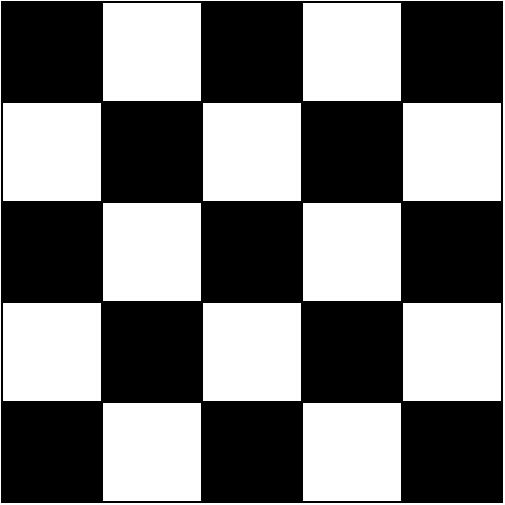 <mxfile version="12.5.5" type="device"><diagram id="fwOrhSkIxRNPkPnxNTb_" name="Page-1"><mxGraphModel dx="1401" dy="541" grid="1" gridSize="10" guides="1" tooltips="1" connect="1" arrows="1" fold="1" page="1" pageScale="1" pageWidth="827" pageHeight="1169" math="0" shadow="0"><root><mxCell id="0"/><mxCell id="1" parent="0"/><mxCell id="xu9aYMo8jme-_eaW7ERV-1" value="" style="whiteSpace=wrap;html=1;aspect=fixed;fillColor=#000000;" vertex="1" parent="1"><mxGeometry x="110" y="200" width="50" height="50" as="geometry"/></mxCell><mxCell id="xu9aYMo8jme-_eaW7ERV-2" value="" style="whiteSpace=wrap;html=1;aspect=fixed;fillColor=#000000;" vertex="1" parent="1"><mxGeometry x="160" y="250" width="50" height="50" as="geometry"/></mxCell><mxCell id="xu9aYMo8jme-_eaW7ERV-3" value="" style="whiteSpace=wrap;html=1;aspect=fixed;fillColor=#000000;" vertex="1" parent="1"><mxGeometry x="110" y="300" width="50" height="50" as="geometry"/></mxCell><mxCell id="xu9aYMo8jme-_eaW7ERV-4" value="" style="whiteSpace=wrap;html=1;aspect=fixed;fillColor=#000000;" vertex="1" parent="1"><mxGeometry x="210" y="200" width="50" height="50" as="geometry"/></mxCell><mxCell id="xu9aYMo8jme-_eaW7ERV-5" value="" style="whiteSpace=wrap;html=1;aspect=fixed;fillColor=#000000;" vertex="1" parent="1"><mxGeometry x="210" y="300" width="50" height="50" as="geometry"/></mxCell><mxCell id="xu9aYMo8jme-_eaW7ERV-6" value="" style="whiteSpace=wrap;html=1;aspect=fixed;fillColor=#000000;" vertex="1" parent="1"><mxGeometry x="260" y="250" width="50" height="50" as="geometry"/></mxCell><mxCell id="xu9aYMo8jme-_eaW7ERV-7" value="" style="whiteSpace=wrap;html=1;aspect=fixed;fillColor=#000000;" vertex="1" parent="1"><mxGeometry x="310" y="200" width="50" height="50" as="geometry"/></mxCell><mxCell id="xu9aYMo8jme-_eaW7ERV-8" value="" style="whiteSpace=wrap;html=1;aspect=fixed;fillColor=#000000;" vertex="1" parent="1"><mxGeometry x="310" y="300" width="50" height="50" as="geometry"/></mxCell><mxCell id="xu9aYMo8jme-_eaW7ERV-9" value="" style="whiteSpace=wrap;html=1;aspect=fixed;fillColor=#000000;" vertex="1" parent="1"><mxGeometry x="260" y="350" width="50" height="50" as="geometry"/></mxCell><mxCell id="xu9aYMo8jme-_eaW7ERV-10" value="" style="whiteSpace=wrap;html=1;aspect=fixed;fillColor=#000000;" vertex="1" parent="1"><mxGeometry x="160" y="350" width="50" height="50" as="geometry"/></mxCell><mxCell id="xu9aYMo8jme-_eaW7ERV-11" value="" style="whiteSpace=wrap;html=1;aspect=fixed;fillColor=#000000;" vertex="1" parent="1"><mxGeometry x="110" y="400" width="50" height="50" as="geometry"/></mxCell><mxCell id="xu9aYMo8jme-_eaW7ERV-12" value="" style="whiteSpace=wrap;html=1;aspect=fixed;fillColor=#000000;" vertex="1" parent="1"><mxGeometry x="210" y="400" width="50" height="50" as="geometry"/></mxCell><mxCell id="xu9aYMo8jme-_eaW7ERV-13" value="" style="whiteSpace=wrap;html=1;aspect=fixed;fillColor=#000000;" vertex="1" parent="1"><mxGeometry x="310" y="400" width="50" height="50" as="geometry"/></mxCell><mxCell id="xu9aYMo8jme-_eaW7ERV-14" value="" style="rounded=0;whiteSpace=wrap;html=1;fillColor=none;" vertex="1" parent="1"><mxGeometry x="110" y="200" width="250" height="250" as="geometry"/></mxCell></root></mxGraphModel></diagram></mxfile>
